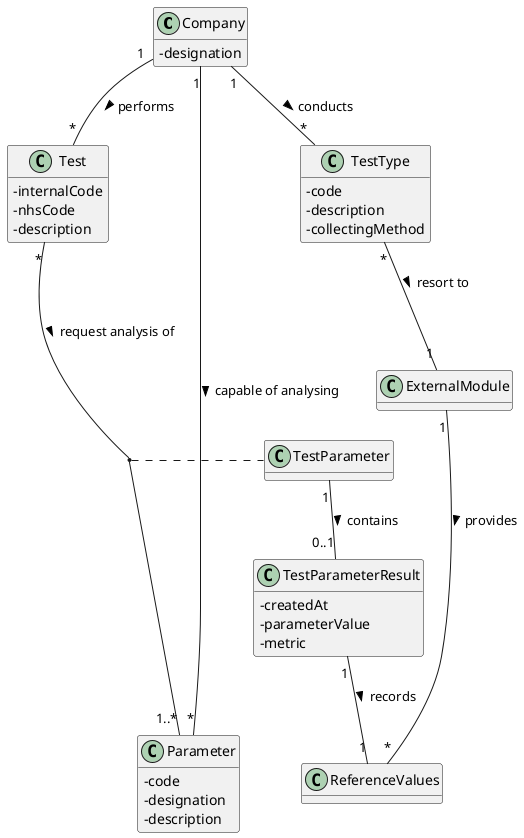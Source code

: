@startuml
hide methods
'left to right direction
skinparam classAttributeIconSize 0

class Company{
-designation
}


class Test{
-internalCode
-nhsCode
-description
}

class TestType{
-code
-description
-collectingMethod
}

class ExternalModule{
}

class ReferenceValues{
}

class Parameter{
-code
-designation
-description
}

class TestParameterResult{
-createdAt
-parameterValue
-metric
}

class TestParameter{

}

Company "1" -- "*" Test : performs >
Company "1" -- "*" TestType : conducts >
Company "1" ---- "*" Parameter : capable of analysing >
Test "*" --- "1..*" Parameter : request analysis of >
TestType "*" -- "1" ExternalModule : resort to >
ExternalModule "1" --- "*" ReferenceValues : provides >
TestParameterResult "1" -- "1" ReferenceValues : records >
(Test,Parameter) . TestParameter
TestParameter "1" -- "0..1" TestParameterResult : contains >

@enduml